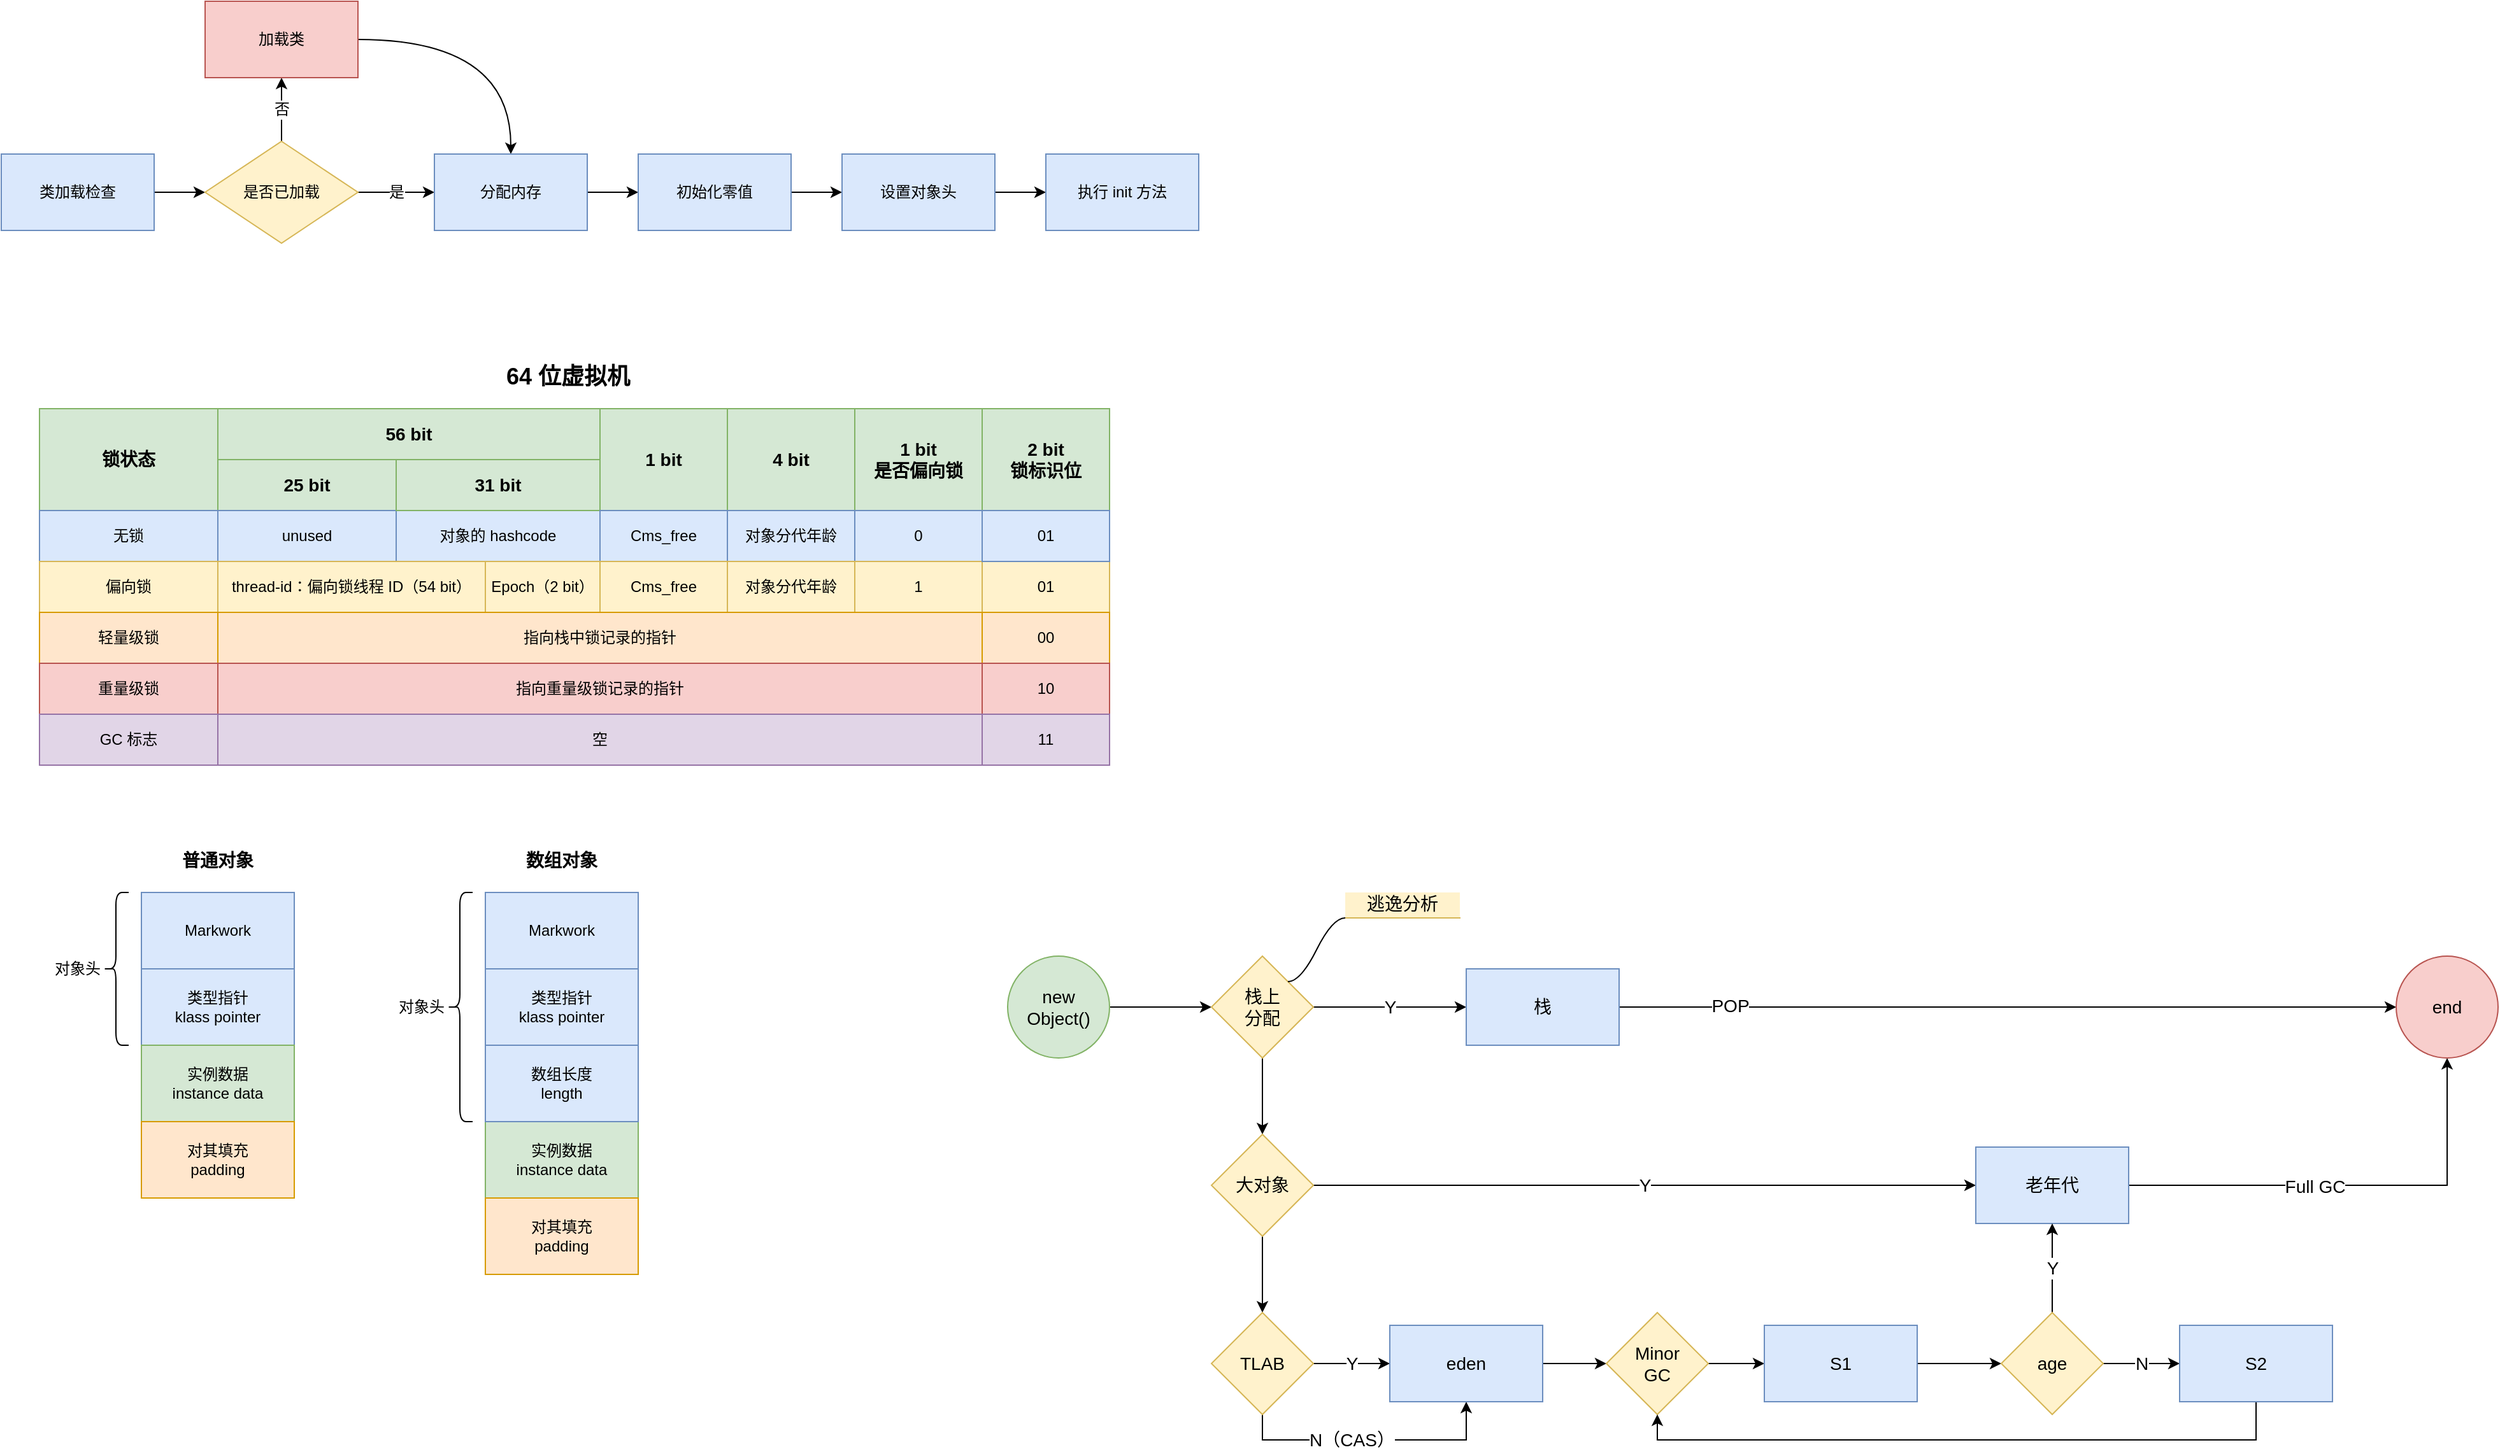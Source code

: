 <mxfile version="18.2.0" type="github">
  <diagram id="7as-Vb51-ltIc20VUpxE" name="Page-1">
    <mxGraphModel dx="1318" dy="820" grid="1" gridSize="10" guides="1" tooltips="1" connect="1" arrows="0" fold="1" page="1" pageScale="1" pageWidth="827" pageHeight="1169" math="0" shadow="0">
      <root>
        <mxCell id="0" />
        <mxCell id="1" parent="0" />
        <mxCell id="bJXHiUYmD_q4S1b0u6GX-5" value="" style="edgeStyle=orthogonalEdgeStyle;curved=1;rounded=0;orthogonalLoop=1;jettySize=auto;html=1;fontSize=12;fontColor=#000000;" edge="1" parent="1" source="bJXHiUYmD_q4S1b0u6GX-1" target="bJXHiUYmD_q4S1b0u6GX-4">
          <mxGeometry relative="1" as="geometry" />
        </mxCell>
        <mxCell id="bJXHiUYmD_q4S1b0u6GX-1" value="类加载检查" style="rounded=0;whiteSpace=wrap;html=1;shadow=0;labelBackgroundColor=none;fontSize=12;fillColor=#dae8fc;strokeColor=#6c8ebf;" vertex="1" parent="1">
          <mxGeometry x="120" y="210" width="120" height="60" as="geometry" />
        </mxCell>
        <mxCell id="bJXHiUYmD_q4S1b0u6GX-7" value="否" style="edgeStyle=orthogonalEdgeStyle;curved=1;rounded=0;orthogonalLoop=1;jettySize=auto;html=1;fontSize=12;fontColor=#000000;" edge="1" parent="1" source="bJXHiUYmD_q4S1b0u6GX-4" target="bJXHiUYmD_q4S1b0u6GX-6">
          <mxGeometry relative="1" as="geometry" />
        </mxCell>
        <mxCell id="bJXHiUYmD_q4S1b0u6GX-9" value="是" style="edgeStyle=orthogonalEdgeStyle;curved=1;rounded=0;orthogonalLoop=1;jettySize=auto;html=1;fontSize=12;fontColor=#000000;" edge="1" parent="1" source="bJXHiUYmD_q4S1b0u6GX-4" target="bJXHiUYmD_q4S1b0u6GX-8">
          <mxGeometry relative="1" as="geometry" />
        </mxCell>
        <mxCell id="bJXHiUYmD_q4S1b0u6GX-4" value="是否已加载" style="rhombus;whiteSpace=wrap;html=1;rounded=0;shadow=0;labelBackgroundColor=none;fillColor=#fff2cc;strokeColor=#d6b656;" vertex="1" parent="1">
          <mxGeometry x="280" y="200" width="120" height="80" as="geometry" />
        </mxCell>
        <mxCell id="bJXHiUYmD_q4S1b0u6GX-10" style="edgeStyle=orthogonalEdgeStyle;curved=1;rounded=0;orthogonalLoop=1;jettySize=auto;html=1;exitX=1;exitY=0.5;exitDx=0;exitDy=0;entryX=0.5;entryY=0;entryDx=0;entryDy=0;fontSize=12;fontColor=#000000;" edge="1" parent="1" source="bJXHiUYmD_q4S1b0u6GX-6" target="bJXHiUYmD_q4S1b0u6GX-8">
          <mxGeometry relative="1" as="geometry" />
        </mxCell>
        <mxCell id="bJXHiUYmD_q4S1b0u6GX-6" value="加载类" style="whiteSpace=wrap;html=1;rounded=0;shadow=0;labelBackgroundColor=none;fillColor=#f8cecc;strokeColor=#b85450;" vertex="1" parent="1">
          <mxGeometry x="280" y="90" width="120" height="60" as="geometry" />
        </mxCell>
        <mxCell id="bJXHiUYmD_q4S1b0u6GX-12" value="" style="edgeStyle=orthogonalEdgeStyle;curved=1;rounded=0;orthogonalLoop=1;jettySize=auto;html=1;fontSize=12;fontColor=#000000;" edge="1" parent="1" source="bJXHiUYmD_q4S1b0u6GX-8" target="bJXHiUYmD_q4S1b0u6GX-11">
          <mxGeometry relative="1" as="geometry" />
        </mxCell>
        <mxCell id="bJXHiUYmD_q4S1b0u6GX-8" value="分配内存" style="whiteSpace=wrap;html=1;rounded=0;shadow=0;labelBackgroundColor=none;fillColor=#dae8fc;strokeColor=#6c8ebf;" vertex="1" parent="1">
          <mxGeometry x="460" y="210" width="120" height="60" as="geometry" />
        </mxCell>
        <mxCell id="bJXHiUYmD_q4S1b0u6GX-14" value="" style="edgeStyle=orthogonalEdgeStyle;curved=1;rounded=0;orthogonalLoop=1;jettySize=auto;html=1;fontSize=12;fontColor=#000000;" edge="1" parent="1" source="bJXHiUYmD_q4S1b0u6GX-11" target="bJXHiUYmD_q4S1b0u6GX-13">
          <mxGeometry relative="1" as="geometry" />
        </mxCell>
        <mxCell id="bJXHiUYmD_q4S1b0u6GX-11" value="初始化零值" style="whiteSpace=wrap;html=1;rounded=0;shadow=0;labelBackgroundColor=none;fillColor=#dae8fc;strokeColor=#6c8ebf;" vertex="1" parent="1">
          <mxGeometry x="620" y="210" width="120" height="60" as="geometry" />
        </mxCell>
        <mxCell id="bJXHiUYmD_q4S1b0u6GX-16" value="" style="edgeStyle=orthogonalEdgeStyle;curved=1;rounded=0;orthogonalLoop=1;jettySize=auto;html=1;fontSize=12;fontColor=#000000;" edge="1" parent="1" source="bJXHiUYmD_q4S1b0u6GX-13" target="bJXHiUYmD_q4S1b0u6GX-15">
          <mxGeometry relative="1" as="geometry" />
        </mxCell>
        <mxCell id="bJXHiUYmD_q4S1b0u6GX-13" value="设置对象头" style="whiteSpace=wrap;html=1;rounded=0;shadow=0;labelBackgroundColor=none;fillColor=#dae8fc;strokeColor=#6c8ebf;" vertex="1" parent="1">
          <mxGeometry x="780" y="210" width="120" height="60" as="geometry" />
        </mxCell>
        <mxCell id="bJXHiUYmD_q4S1b0u6GX-15" value="执行 init 方法" style="whiteSpace=wrap;html=1;rounded=0;shadow=0;labelBackgroundColor=none;fillColor=#dae8fc;strokeColor=#6c8ebf;" vertex="1" parent="1">
          <mxGeometry x="940" y="210" width="120" height="60" as="geometry" />
        </mxCell>
        <mxCell id="bJXHiUYmD_q4S1b0u6GX-81" value="" style="group" vertex="1" connectable="0" parent="1">
          <mxGeometry x="150" y="370" width="840" height="320" as="geometry" />
        </mxCell>
        <mxCell id="bJXHiUYmD_q4S1b0u6GX-30" value="锁状态" style="rounded=0;whiteSpace=wrap;html=1;shadow=0;labelBackgroundColor=none;fontSize=14;fillColor=#d5e8d4;strokeColor=#82b366;fontStyle=1" vertex="1" parent="bJXHiUYmD_q4S1b0u6GX-81">
          <mxGeometry y="40" width="140" height="80" as="geometry" />
        </mxCell>
        <mxCell id="bJXHiUYmD_q4S1b0u6GX-31" value="56 bit" style="rounded=0;whiteSpace=wrap;html=1;shadow=0;labelBackgroundColor=none;fontSize=14;fillColor=#d5e8d4;strokeColor=#82b366;fontStyle=1" vertex="1" parent="bJXHiUYmD_q4S1b0u6GX-81">
          <mxGeometry x="140" y="40" width="300" height="40" as="geometry" />
        </mxCell>
        <mxCell id="bJXHiUYmD_q4S1b0u6GX-32" value="25 bit" style="rounded=0;whiteSpace=wrap;html=1;shadow=0;labelBackgroundColor=none;fontSize=14;fillColor=#d5e8d4;strokeColor=#82b366;fontStyle=1" vertex="1" parent="bJXHiUYmD_q4S1b0u6GX-81">
          <mxGeometry x="140" y="80" width="140" height="40" as="geometry" />
        </mxCell>
        <mxCell id="bJXHiUYmD_q4S1b0u6GX-33" value="无锁" style="rounded=0;whiteSpace=wrap;html=1;shadow=0;labelBackgroundColor=none;fontSize=12;fillColor=#dae8fc;strokeColor=#6c8ebf;" vertex="1" parent="bJXHiUYmD_q4S1b0u6GX-81">
          <mxGeometry y="120" width="140" height="40" as="geometry" />
        </mxCell>
        <mxCell id="bJXHiUYmD_q4S1b0u6GX-34" value="unused" style="rounded=0;whiteSpace=wrap;html=1;shadow=0;labelBackgroundColor=none;fontSize=12;fillColor=#dae8fc;strokeColor=#6c8ebf;" vertex="1" parent="bJXHiUYmD_q4S1b0u6GX-81">
          <mxGeometry x="140" y="120" width="140" height="40" as="geometry" />
        </mxCell>
        <mxCell id="bJXHiUYmD_q4S1b0u6GX-35" value="对象的 hashcode" style="rounded=0;whiteSpace=wrap;html=1;shadow=0;labelBackgroundColor=none;fontSize=12;fillColor=#dae8fc;strokeColor=#6c8ebf;" vertex="1" parent="bJXHiUYmD_q4S1b0u6GX-81">
          <mxGeometry x="280" y="120" width="160" height="40" as="geometry" />
        </mxCell>
        <mxCell id="bJXHiUYmD_q4S1b0u6GX-36" value="偏向锁" style="rounded=0;whiteSpace=wrap;html=1;shadow=0;labelBackgroundColor=none;fontSize=12;fillColor=#fff2cc;strokeColor=#d6b656;" vertex="1" parent="bJXHiUYmD_q4S1b0u6GX-81">
          <mxGeometry y="160" width="140" height="40" as="geometry" />
        </mxCell>
        <mxCell id="bJXHiUYmD_q4S1b0u6GX-37" value="thread-id：偏向锁线程 ID（54 bit）" style="rounded=0;whiteSpace=wrap;html=1;shadow=0;labelBackgroundColor=none;fontSize=12;fillColor=#fff2cc;strokeColor=#d6b656;" vertex="1" parent="bJXHiUYmD_q4S1b0u6GX-81">
          <mxGeometry x="140" y="160" width="210" height="40" as="geometry" />
        </mxCell>
        <mxCell id="bJXHiUYmD_q4S1b0u6GX-38" value="Epoch（2 bit）" style="rounded=0;whiteSpace=wrap;html=1;shadow=0;labelBackgroundColor=none;fontSize=12;fillColor=#fff2cc;strokeColor=#d6b656;" vertex="1" parent="bJXHiUYmD_q4S1b0u6GX-81">
          <mxGeometry x="350" y="160" width="90" height="40" as="geometry" />
        </mxCell>
        <mxCell id="bJXHiUYmD_q4S1b0u6GX-39" value="31 bit" style="rounded=0;whiteSpace=wrap;html=1;shadow=0;labelBackgroundColor=none;fontSize=14;fillColor=#d5e8d4;strokeColor=#82b366;fontStyle=1" vertex="1" parent="bJXHiUYmD_q4S1b0u6GX-81">
          <mxGeometry x="280" y="80" width="160" height="40" as="geometry" />
        </mxCell>
        <mxCell id="bJXHiUYmD_q4S1b0u6GX-40" value="1 bit" style="rounded=0;whiteSpace=wrap;html=1;shadow=0;labelBackgroundColor=none;fontSize=14;fillColor=#d5e8d4;strokeColor=#82b366;fontStyle=1" vertex="1" parent="bJXHiUYmD_q4S1b0u6GX-81">
          <mxGeometry x="440" y="40" width="100" height="80" as="geometry" />
        </mxCell>
        <mxCell id="bJXHiUYmD_q4S1b0u6GX-41" value="Cms_free" style="rounded=0;whiteSpace=wrap;html=1;shadow=0;labelBackgroundColor=none;fontSize=12;fillColor=#dae8fc;strokeColor=#6c8ebf;" vertex="1" parent="bJXHiUYmD_q4S1b0u6GX-81">
          <mxGeometry x="440" y="120" width="100" height="40" as="geometry" />
        </mxCell>
        <mxCell id="bJXHiUYmD_q4S1b0u6GX-42" value="Cms_free" style="rounded=0;whiteSpace=wrap;html=1;shadow=0;labelBackgroundColor=none;fontSize=12;fillColor=#fff2cc;strokeColor=#d6b656;" vertex="1" parent="bJXHiUYmD_q4S1b0u6GX-81">
          <mxGeometry x="440" y="160" width="100" height="40" as="geometry" />
        </mxCell>
        <mxCell id="bJXHiUYmD_q4S1b0u6GX-43" value="4 bit" style="rounded=0;whiteSpace=wrap;html=1;shadow=0;labelBackgroundColor=none;fontSize=14;fillColor=#d5e8d4;strokeColor=#82b366;fontStyle=1" vertex="1" parent="bJXHiUYmD_q4S1b0u6GX-81">
          <mxGeometry x="540" y="40" width="100" height="80" as="geometry" />
        </mxCell>
        <mxCell id="bJXHiUYmD_q4S1b0u6GX-44" value="对象分代年龄" style="rounded=0;whiteSpace=wrap;html=1;shadow=0;labelBackgroundColor=none;fontSize=12;fillColor=#dae8fc;strokeColor=#6c8ebf;" vertex="1" parent="bJXHiUYmD_q4S1b0u6GX-81">
          <mxGeometry x="540" y="120" width="100" height="40" as="geometry" />
        </mxCell>
        <mxCell id="bJXHiUYmD_q4S1b0u6GX-45" value="对象分代年龄" style="rounded=0;whiteSpace=wrap;html=1;shadow=0;labelBackgroundColor=none;fontSize=12;fillColor=#fff2cc;strokeColor=#d6b656;" vertex="1" parent="bJXHiUYmD_q4S1b0u6GX-81">
          <mxGeometry x="540" y="160" width="100" height="40" as="geometry" />
        </mxCell>
        <mxCell id="bJXHiUYmD_q4S1b0u6GX-46" value="1 bit&lt;br style=&quot;font-size: 14px;&quot;&gt;是否偏向锁" style="rounded=0;whiteSpace=wrap;html=1;shadow=0;labelBackgroundColor=none;fontSize=14;fillColor=#d5e8d4;strokeColor=#82b366;fontStyle=1" vertex="1" parent="bJXHiUYmD_q4S1b0u6GX-81">
          <mxGeometry x="640" y="40" width="100" height="80" as="geometry" />
        </mxCell>
        <mxCell id="bJXHiUYmD_q4S1b0u6GX-47" value="2 bit&lt;br style=&quot;font-size: 14px;&quot;&gt;锁标识位" style="rounded=0;whiteSpace=wrap;html=1;shadow=0;labelBackgroundColor=none;fontSize=14;fillColor=#d5e8d4;strokeColor=#82b366;fontStyle=1" vertex="1" parent="bJXHiUYmD_q4S1b0u6GX-81">
          <mxGeometry x="740" y="40" width="100" height="80" as="geometry" />
        </mxCell>
        <mxCell id="bJXHiUYmD_q4S1b0u6GX-48" value="0" style="rounded=0;whiteSpace=wrap;html=1;shadow=0;labelBackgroundColor=none;fontSize=12;fillColor=#dae8fc;strokeColor=#6c8ebf;" vertex="1" parent="bJXHiUYmD_q4S1b0u6GX-81">
          <mxGeometry x="640" y="120" width="100" height="40" as="geometry" />
        </mxCell>
        <mxCell id="bJXHiUYmD_q4S1b0u6GX-49" value="1" style="rounded=0;whiteSpace=wrap;html=1;shadow=0;labelBackgroundColor=none;fontSize=12;fillColor=#fff2cc;strokeColor=#d6b656;" vertex="1" parent="bJXHiUYmD_q4S1b0u6GX-81">
          <mxGeometry x="640" y="160" width="100" height="40" as="geometry" />
        </mxCell>
        <mxCell id="bJXHiUYmD_q4S1b0u6GX-50" value="01" style="rounded=0;whiteSpace=wrap;html=1;shadow=0;labelBackgroundColor=none;fontSize=12;fillColor=#fff2cc;strokeColor=#d6b656;" vertex="1" parent="bJXHiUYmD_q4S1b0u6GX-81">
          <mxGeometry x="740" y="160" width="100" height="40" as="geometry" />
        </mxCell>
        <mxCell id="bJXHiUYmD_q4S1b0u6GX-51" value="01" style="rounded=0;whiteSpace=wrap;html=1;shadow=0;labelBackgroundColor=none;fontSize=12;fillColor=#dae8fc;strokeColor=#6c8ebf;" vertex="1" parent="bJXHiUYmD_q4S1b0u6GX-81">
          <mxGeometry x="740" y="120" width="100" height="40" as="geometry" />
        </mxCell>
        <mxCell id="bJXHiUYmD_q4S1b0u6GX-52" value="轻量级锁" style="rounded=0;whiteSpace=wrap;html=1;shadow=0;labelBackgroundColor=none;fontSize=12;fillColor=#ffe6cc;strokeColor=#d79b00;" vertex="1" parent="bJXHiUYmD_q4S1b0u6GX-81">
          <mxGeometry y="200" width="140" height="40" as="geometry" />
        </mxCell>
        <mxCell id="bJXHiUYmD_q4S1b0u6GX-53" value="指向栈中锁记录的指针" style="rounded=0;whiteSpace=wrap;html=1;shadow=0;labelBackgroundColor=none;fontSize=12;fillColor=#ffe6cc;strokeColor=#d79b00;" vertex="1" parent="bJXHiUYmD_q4S1b0u6GX-81">
          <mxGeometry x="140" y="200" width="600" height="40" as="geometry" />
        </mxCell>
        <mxCell id="bJXHiUYmD_q4S1b0u6GX-54" value="00" style="rounded=0;whiteSpace=wrap;html=1;shadow=0;labelBackgroundColor=none;fontSize=12;fillColor=#ffe6cc;strokeColor=#d79b00;" vertex="1" parent="bJXHiUYmD_q4S1b0u6GX-81">
          <mxGeometry x="740" y="200" width="100" height="40" as="geometry" />
        </mxCell>
        <mxCell id="bJXHiUYmD_q4S1b0u6GX-55" value="重量级锁" style="rounded=0;whiteSpace=wrap;html=1;shadow=0;labelBackgroundColor=none;fontSize=12;fillColor=#f8cecc;strokeColor=#b85450;" vertex="1" parent="bJXHiUYmD_q4S1b0u6GX-81">
          <mxGeometry y="240" width="140" height="40" as="geometry" />
        </mxCell>
        <mxCell id="bJXHiUYmD_q4S1b0u6GX-56" value="指向重量级锁记录的指针" style="rounded=0;whiteSpace=wrap;html=1;shadow=0;labelBackgroundColor=none;fontSize=12;fillColor=#f8cecc;strokeColor=#b85450;" vertex="1" parent="bJXHiUYmD_q4S1b0u6GX-81">
          <mxGeometry x="140" y="240" width="600" height="40" as="geometry" />
        </mxCell>
        <mxCell id="bJXHiUYmD_q4S1b0u6GX-57" value="10" style="rounded=0;whiteSpace=wrap;html=1;shadow=0;labelBackgroundColor=none;fontSize=12;fillColor=#f8cecc;strokeColor=#b85450;" vertex="1" parent="bJXHiUYmD_q4S1b0u6GX-81">
          <mxGeometry x="740" y="240" width="100" height="40" as="geometry" />
        </mxCell>
        <mxCell id="bJXHiUYmD_q4S1b0u6GX-60" value="GC 标志" style="rounded=0;whiteSpace=wrap;html=1;shadow=0;labelBackgroundColor=none;fontSize=12;fillColor=#e1d5e7;strokeColor=#9673a6;" vertex="1" parent="bJXHiUYmD_q4S1b0u6GX-81">
          <mxGeometry y="280" width="140" height="40" as="geometry" />
        </mxCell>
        <mxCell id="bJXHiUYmD_q4S1b0u6GX-61" value="空" style="rounded=0;whiteSpace=wrap;html=1;shadow=0;labelBackgroundColor=none;fontSize=12;fillColor=#e1d5e7;strokeColor=#9673a6;" vertex="1" parent="bJXHiUYmD_q4S1b0u6GX-81">
          <mxGeometry x="140" y="280" width="600" height="40" as="geometry" />
        </mxCell>
        <mxCell id="bJXHiUYmD_q4S1b0u6GX-62" value="11" style="rounded=0;whiteSpace=wrap;html=1;shadow=0;labelBackgroundColor=none;fontSize=12;fillColor=#e1d5e7;strokeColor=#9673a6;" vertex="1" parent="bJXHiUYmD_q4S1b0u6GX-81">
          <mxGeometry x="740" y="280" width="100" height="40" as="geometry" />
        </mxCell>
        <mxCell id="bJXHiUYmD_q4S1b0u6GX-63" value="64 位虚拟机" style="text;html=1;strokeColor=none;fillColor=none;align=center;verticalAlign=middle;whiteSpace=wrap;rounded=0;shadow=0;labelBackgroundColor=none;fontSize=18;fontColor=#000000;fontStyle=1" vertex="1" parent="bJXHiUYmD_q4S1b0u6GX-81">
          <mxGeometry x="340" width="150" height="30" as="geometry" />
        </mxCell>
        <mxCell id="bJXHiUYmD_q4S1b0u6GX-83" value="" style="group" vertex="1" connectable="0" parent="1">
          <mxGeometry x="150" y="750" width="470" height="340" as="geometry" />
        </mxCell>
        <mxCell id="bJXHiUYmD_q4S1b0u6GX-64" value="Markwork" style="rounded=0;whiteSpace=wrap;html=1;shadow=0;labelBackgroundColor=none;fontSize=12;fillColor=#dae8fc;strokeColor=#6c8ebf;" vertex="1" parent="bJXHiUYmD_q4S1b0u6GX-83">
          <mxGeometry x="80" y="40" width="120" height="60" as="geometry" />
        </mxCell>
        <mxCell id="bJXHiUYmD_q4S1b0u6GX-65" value="类型指针&lt;br&gt;klass pointer" style="rounded=0;whiteSpace=wrap;html=1;shadow=0;labelBackgroundColor=none;fontSize=12;fillColor=#dae8fc;strokeColor=#6c8ebf;" vertex="1" parent="bJXHiUYmD_q4S1b0u6GX-83">
          <mxGeometry x="80" y="100" width="120" height="60" as="geometry" />
        </mxCell>
        <mxCell id="bJXHiUYmD_q4S1b0u6GX-66" value="实例数据&lt;br&gt;instance data" style="rounded=0;whiteSpace=wrap;html=1;shadow=0;labelBackgroundColor=none;fontSize=12;fillColor=#d5e8d4;strokeColor=#82b366;" vertex="1" parent="bJXHiUYmD_q4S1b0u6GX-83">
          <mxGeometry x="80" y="160" width="120" height="60" as="geometry" />
        </mxCell>
        <mxCell id="bJXHiUYmD_q4S1b0u6GX-67" value="对其填充&lt;br&gt;padding" style="rounded=0;whiteSpace=wrap;html=1;shadow=0;labelBackgroundColor=none;fontSize=12;fillColor=#ffe6cc;strokeColor=#d79b00;" vertex="1" parent="bJXHiUYmD_q4S1b0u6GX-83">
          <mxGeometry x="80" y="220" width="120" height="60" as="geometry" />
        </mxCell>
        <mxCell id="bJXHiUYmD_q4S1b0u6GX-68" value="普通对象" style="text;html=1;strokeColor=none;fillColor=none;align=center;verticalAlign=middle;whiteSpace=wrap;rounded=0;shadow=0;labelBackgroundColor=none;fontSize=14;fontColor=#000000;fontStyle=1" vertex="1" parent="bJXHiUYmD_q4S1b0u6GX-83">
          <mxGeometry x="110" width="60" height="30" as="geometry" />
        </mxCell>
        <mxCell id="bJXHiUYmD_q4S1b0u6GX-75" value="" style="shape=curlyBracket;whiteSpace=wrap;html=1;rounded=1;shadow=0;labelBackgroundColor=none;fontSize=12;fontColor=#000000;fillColor=default;gradientColor=none;" vertex="1" parent="bJXHiUYmD_q4S1b0u6GX-83">
          <mxGeometry x="50" y="40" width="20" height="120" as="geometry" />
        </mxCell>
        <mxCell id="bJXHiUYmD_q4S1b0u6GX-76" value="对象头" style="text;html=1;strokeColor=none;fillColor=none;align=center;verticalAlign=middle;whiteSpace=wrap;rounded=0;shadow=0;labelBackgroundColor=none;fontSize=12;fontColor=#000000;" vertex="1" parent="bJXHiUYmD_q4S1b0u6GX-83">
          <mxGeometry y="85" width="60" height="30" as="geometry" />
        </mxCell>
        <mxCell id="bJXHiUYmD_q4S1b0u6GX-78" value="对象头" style="text;html=1;strokeColor=none;fillColor=none;align=center;verticalAlign=middle;whiteSpace=wrap;rounded=0;shadow=0;labelBackgroundColor=none;fontSize=12;fontColor=#000000;" vertex="1" parent="bJXHiUYmD_q4S1b0u6GX-83">
          <mxGeometry x="270" y="115" width="60" height="30" as="geometry" />
        </mxCell>
        <mxCell id="bJXHiUYmD_q4S1b0u6GX-80" value="" style="group" vertex="1" connectable="0" parent="bJXHiUYmD_q4S1b0u6GX-83">
          <mxGeometry x="320" width="150" height="340" as="geometry" />
        </mxCell>
        <mxCell id="bJXHiUYmD_q4S1b0u6GX-69" value="Markwork" style="rounded=0;whiteSpace=wrap;html=1;shadow=0;labelBackgroundColor=none;fontSize=12;fillColor=#dae8fc;strokeColor=#6c8ebf;" vertex="1" parent="bJXHiUYmD_q4S1b0u6GX-80">
          <mxGeometry x="30" y="40" width="120" height="60" as="geometry" />
        </mxCell>
        <mxCell id="bJXHiUYmD_q4S1b0u6GX-70" value="类型指针&lt;br&gt;klass pointer" style="rounded=0;whiteSpace=wrap;html=1;shadow=0;labelBackgroundColor=none;fontSize=12;fillColor=#dae8fc;strokeColor=#6c8ebf;" vertex="1" parent="bJXHiUYmD_q4S1b0u6GX-80">
          <mxGeometry x="30" y="100" width="120" height="60" as="geometry" />
        </mxCell>
        <mxCell id="bJXHiUYmD_q4S1b0u6GX-71" value="实例数据&lt;br&gt;instance data" style="rounded=0;whiteSpace=wrap;html=1;shadow=0;labelBackgroundColor=none;fontSize=12;fillColor=#d5e8d4;strokeColor=#82b366;" vertex="1" parent="bJXHiUYmD_q4S1b0u6GX-80">
          <mxGeometry x="30" y="220" width="120" height="60" as="geometry" />
        </mxCell>
        <mxCell id="bJXHiUYmD_q4S1b0u6GX-72" value="对其填充&lt;br&gt;padding" style="rounded=0;whiteSpace=wrap;html=1;shadow=0;labelBackgroundColor=none;fontSize=12;fillColor=#ffe6cc;strokeColor=#d79b00;" vertex="1" parent="bJXHiUYmD_q4S1b0u6GX-80">
          <mxGeometry x="30" y="280" width="120" height="60" as="geometry" />
        </mxCell>
        <mxCell id="bJXHiUYmD_q4S1b0u6GX-73" value="数组对象" style="text;html=1;strokeColor=none;fillColor=none;align=center;verticalAlign=middle;whiteSpace=wrap;rounded=0;shadow=0;labelBackgroundColor=none;fontSize=14;fontColor=#000000;fontStyle=1" vertex="1" parent="bJXHiUYmD_q4S1b0u6GX-80">
          <mxGeometry x="60" width="60" height="30" as="geometry" />
        </mxCell>
        <mxCell id="bJXHiUYmD_q4S1b0u6GX-74" value="数组长度&lt;br&gt;length" style="rounded=0;whiteSpace=wrap;html=1;shadow=0;labelBackgroundColor=none;fontSize=12;fillColor=#dae8fc;strokeColor=#6c8ebf;" vertex="1" parent="bJXHiUYmD_q4S1b0u6GX-80">
          <mxGeometry x="30" y="160" width="120" height="60" as="geometry" />
        </mxCell>
        <mxCell id="bJXHiUYmD_q4S1b0u6GX-77" value="" style="shape=curlyBracket;whiteSpace=wrap;html=1;rounded=1;shadow=0;labelBackgroundColor=none;fontSize=12;fontColor=#000000;fillColor=default;gradientColor=none;" vertex="1" parent="bJXHiUYmD_q4S1b0u6GX-80">
          <mxGeometry y="40" width="20" height="180" as="geometry" />
        </mxCell>
        <mxCell id="bJXHiUYmD_q4S1b0u6GX-86" style="edgeStyle=orthogonalEdgeStyle;curved=1;rounded=0;orthogonalLoop=1;jettySize=auto;html=1;exitX=1;exitY=0.5;exitDx=0;exitDy=0;fontSize=14;fontColor=#000000;" edge="1" parent="1" source="bJXHiUYmD_q4S1b0u6GX-84" target="bJXHiUYmD_q4S1b0u6GX-85">
          <mxGeometry relative="1" as="geometry" />
        </mxCell>
        <mxCell id="bJXHiUYmD_q4S1b0u6GX-84" value="new Object()" style="ellipse;whiteSpace=wrap;html=1;aspect=fixed;shadow=0;labelBackgroundColor=none;fontSize=14;fillColor=#d5e8d4;strokeColor=#82b366;" vertex="1" parent="1">
          <mxGeometry x="910" y="840" width="80" height="80" as="geometry" />
        </mxCell>
        <mxCell id="bJXHiUYmD_q4S1b0u6GX-88" value="Y" style="edgeStyle=orthogonalEdgeStyle;curved=1;rounded=0;orthogonalLoop=1;jettySize=auto;html=1;exitX=1;exitY=0.5;exitDx=0;exitDy=0;fontSize=14;fontColor=#000000;" edge="1" parent="1" source="bJXHiUYmD_q4S1b0u6GX-85" target="bJXHiUYmD_q4S1b0u6GX-87">
          <mxGeometry relative="1" as="geometry" />
        </mxCell>
        <mxCell id="bJXHiUYmD_q4S1b0u6GX-91" style="edgeStyle=orthogonalEdgeStyle;curved=1;rounded=0;orthogonalLoop=1;jettySize=auto;html=1;exitX=0.5;exitY=1;exitDx=0;exitDy=0;fontSize=14;fontColor=#000000;" edge="1" parent="1" source="bJXHiUYmD_q4S1b0u6GX-85" target="bJXHiUYmD_q4S1b0u6GX-90">
          <mxGeometry relative="1" as="geometry" />
        </mxCell>
        <mxCell id="bJXHiUYmD_q4S1b0u6GX-85" value="栈上&lt;br&gt;分配" style="rhombus;whiteSpace=wrap;html=1;shadow=0;labelBackgroundColor=none;fontSize=14;fillColor=#fff2cc;strokeColor=#d6b656;" vertex="1" parent="1">
          <mxGeometry x="1070" y="840" width="80" height="80" as="geometry" />
        </mxCell>
        <mxCell id="bJXHiUYmD_q4S1b0u6GX-118" style="edgeStyle=orthogonalEdgeStyle;rounded=0;orthogonalLoop=1;jettySize=auto;html=1;exitX=1;exitY=0.5;exitDx=0;exitDy=0;fontSize=14;fontColor=#000000;" edge="1" parent="1" source="bJXHiUYmD_q4S1b0u6GX-87" target="bJXHiUYmD_q4S1b0u6GX-114">
          <mxGeometry relative="1" as="geometry" />
        </mxCell>
        <mxCell id="bJXHiUYmD_q4S1b0u6GX-119" value="POP" style="edgeLabel;html=1;align=center;verticalAlign=middle;resizable=0;points=[];fontSize=14;fontColor=#000000;" vertex="1" connectable="0" parent="bJXHiUYmD_q4S1b0u6GX-118">
          <mxGeometry x="-0.714" y="-3" relative="1" as="geometry">
            <mxPoint y="-4" as="offset" />
          </mxGeometry>
        </mxCell>
        <mxCell id="bJXHiUYmD_q4S1b0u6GX-87" value="栈" style="rounded=0;whiteSpace=wrap;html=1;shadow=0;labelBackgroundColor=none;fontSize=14;fillColor=#dae8fc;strokeColor=#6c8ebf;" vertex="1" parent="1">
          <mxGeometry x="1270" y="850" width="120" height="60" as="geometry" />
        </mxCell>
        <mxCell id="bJXHiUYmD_q4S1b0u6GX-93" value="Y" style="edgeStyle=orthogonalEdgeStyle;curved=1;rounded=0;orthogonalLoop=1;jettySize=auto;html=1;exitX=1;exitY=0.5;exitDx=0;exitDy=0;entryX=0;entryY=0.5;entryDx=0;entryDy=0;fontSize=14;fontColor=#000000;" edge="1" parent="1" source="bJXHiUYmD_q4S1b0u6GX-90" target="bJXHiUYmD_q4S1b0u6GX-92">
          <mxGeometry relative="1" as="geometry" />
        </mxCell>
        <mxCell id="bJXHiUYmD_q4S1b0u6GX-95" style="edgeStyle=orthogonalEdgeStyle;curved=1;rounded=0;orthogonalLoop=1;jettySize=auto;html=1;exitX=0.5;exitY=1;exitDx=0;exitDy=0;fontSize=14;fontColor=#000000;" edge="1" parent="1" source="bJXHiUYmD_q4S1b0u6GX-90" target="bJXHiUYmD_q4S1b0u6GX-94">
          <mxGeometry relative="1" as="geometry" />
        </mxCell>
        <mxCell id="bJXHiUYmD_q4S1b0u6GX-90" value="大对象" style="rhombus;whiteSpace=wrap;html=1;shadow=0;labelBackgroundColor=none;fontSize=14;fillColor=#fff2cc;strokeColor=#d6b656;" vertex="1" parent="1">
          <mxGeometry x="1070" y="980" width="80" height="80" as="geometry" />
        </mxCell>
        <mxCell id="bJXHiUYmD_q4S1b0u6GX-116" style="edgeStyle=orthogonalEdgeStyle;rounded=0;orthogonalLoop=1;jettySize=auto;html=1;exitX=1;exitY=0.5;exitDx=0;exitDy=0;entryX=0.5;entryY=1;entryDx=0;entryDy=0;fontSize=14;fontColor=#000000;" edge="1" parent="1" source="bJXHiUYmD_q4S1b0u6GX-92" target="bJXHiUYmD_q4S1b0u6GX-114">
          <mxGeometry relative="1" as="geometry" />
        </mxCell>
        <mxCell id="bJXHiUYmD_q4S1b0u6GX-117" value="Full GC" style="edgeLabel;html=1;align=center;verticalAlign=middle;resizable=0;points=[];fontSize=14;fontColor=#000000;" vertex="1" connectable="0" parent="bJXHiUYmD_q4S1b0u6GX-116">
          <mxGeometry x="-0.17" y="-1" relative="1" as="geometry">
            <mxPoint as="offset" />
          </mxGeometry>
        </mxCell>
        <mxCell id="bJXHiUYmD_q4S1b0u6GX-92" value="老年代" style="rounded=0;whiteSpace=wrap;html=1;shadow=0;labelBackgroundColor=none;fontSize=14;fillColor=#dae8fc;strokeColor=#6c8ebf;" vertex="1" parent="1">
          <mxGeometry x="1670" y="990" width="120" height="60" as="geometry" />
        </mxCell>
        <mxCell id="bJXHiUYmD_q4S1b0u6GX-97" value="Y" style="edgeStyle=orthogonalEdgeStyle;curved=1;rounded=0;orthogonalLoop=1;jettySize=auto;html=1;exitX=1;exitY=0.5;exitDx=0;exitDy=0;fontSize=14;fontColor=#000000;" edge="1" parent="1" source="bJXHiUYmD_q4S1b0u6GX-94" target="bJXHiUYmD_q4S1b0u6GX-96">
          <mxGeometry relative="1" as="geometry" />
        </mxCell>
        <mxCell id="bJXHiUYmD_q4S1b0u6GX-98" value="N（CAS）" style="rounded=0;orthogonalLoop=1;jettySize=auto;html=1;exitX=0.5;exitY=1;exitDx=0;exitDy=0;entryX=0.5;entryY=1;entryDx=0;entryDy=0;fontSize=14;fontColor=#000000;edgeStyle=orthogonalEdgeStyle;" edge="1" parent="1" source="bJXHiUYmD_q4S1b0u6GX-94" target="bJXHiUYmD_q4S1b0u6GX-96">
          <mxGeometry x="-0.143" relative="1" as="geometry">
            <mxPoint as="offset" />
          </mxGeometry>
        </mxCell>
        <mxCell id="bJXHiUYmD_q4S1b0u6GX-94" value="TLAB" style="rhombus;whiteSpace=wrap;html=1;shadow=0;labelBackgroundColor=none;fontSize=14;fillColor=#fff2cc;strokeColor=#d6b656;" vertex="1" parent="1">
          <mxGeometry x="1070" y="1120" width="80" height="80" as="geometry" />
        </mxCell>
        <mxCell id="bJXHiUYmD_q4S1b0u6GX-103" style="edgeStyle=orthogonalEdgeStyle;rounded=0;orthogonalLoop=1;jettySize=auto;html=1;exitX=1;exitY=0.5;exitDx=0;exitDy=0;fontSize=14;fontColor=#000000;" edge="1" parent="1" source="bJXHiUYmD_q4S1b0u6GX-96" target="bJXHiUYmD_q4S1b0u6GX-102">
          <mxGeometry relative="1" as="geometry" />
        </mxCell>
        <mxCell id="bJXHiUYmD_q4S1b0u6GX-96" value="eden" style="rounded=0;whiteSpace=wrap;html=1;shadow=0;labelBackgroundColor=none;fontSize=14;fillColor=#dae8fc;strokeColor=#6c8ebf;" vertex="1" parent="1">
          <mxGeometry x="1210" y="1130" width="120" height="60" as="geometry" />
        </mxCell>
        <mxCell id="bJXHiUYmD_q4S1b0u6GX-106" style="edgeStyle=orthogonalEdgeStyle;rounded=0;orthogonalLoop=1;jettySize=auto;html=1;exitX=1;exitY=0.5;exitDx=0;exitDy=0;entryX=0;entryY=0.5;entryDx=0;entryDy=0;fontSize=14;fontColor=#000000;" edge="1" parent="1" source="bJXHiUYmD_q4S1b0u6GX-102" target="bJXHiUYmD_q4S1b0u6GX-105">
          <mxGeometry relative="1" as="geometry" />
        </mxCell>
        <mxCell id="bJXHiUYmD_q4S1b0u6GX-102" value="Minor&lt;br&gt;GC" style="rhombus;whiteSpace=wrap;html=1;shadow=0;labelBackgroundColor=none;fontSize=14;fillColor=#fff2cc;strokeColor=#d6b656;" vertex="1" parent="1">
          <mxGeometry x="1380" y="1120" width="80" height="80" as="geometry" />
        </mxCell>
        <mxCell id="bJXHiUYmD_q4S1b0u6GX-108" style="edgeStyle=orthogonalEdgeStyle;rounded=0;orthogonalLoop=1;jettySize=auto;html=1;exitX=1;exitY=0.5;exitDx=0;exitDy=0;fontSize=14;fontColor=#000000;" edge="1" parent="1" source="bJXHiUYmD_q4S1b0u6GX-105" target="bJXHiUYmD_q4S1b0u6GX-107">
          <mxGeometry relative="1" as="geometry" />
        </mxCell>
        <mxCell id="bJXHiUYmD_q4S1b0u6GX-105" value="S1" style="rounded=0;whiteSpace=wrap;html=1;shadow=0;labelBackgroundColor=none;fontSize=14;fillColor=#dae8fc;strokeColor=#6c8ebf;" vertex="1" parent="1">
          <mxGeometry x="1504" y="1130" width="120" height="60" as="geometry" />
        </mxCell>
        <mxCell id="bJXHiUYmD_q4S1b0u6GX-110" value="N" style="edgeStyle=orthogonalEdgeStyle;rounded=0;orthogonalLoop=1;jettySize=auto;html=1;exitX=1;exitY=0.5;exitDx=0;exitDy=0;entryX=0;entryY=0.5;entryDx=0;entryDy=0;fontSize=14;fontColor=#000000;" edge="1" parent="1" source="bJXHiUYmD_q4S1b0u6GX-107" target="bJXHiUYmD_q4S1b0u6GX-109">
          <mxGeometry relative="1" as="geometry" />
        </mxCell>
        <mxCell id="bJXHiUYmD_q4S1b0u6GX-112" value="Y" style="edgeStyle=orthogonalEdgeStyle;rounded=0;orthogonalLoop=1;jettySize=auto;html=1;exitX=0.5;exitY=0;exitDx=0;exitDy=0;entryX=0.5;entryY=1;entryDx=0;entryDy=0;fontSize=14;fontColor=#000000;" edge="1" parent="1" source="bJXHiUYmD_q4S1b0u6GX-107" target="bJXHiUYmD_q4S1b0u6GX-92">
          <mxGeometry relative="1" as="geometry" />
        </mxCell>
        <mxCell id="bJXHiUYmD_q4S1b0u6GX-107" value="age" style="rhombus;whiteSpace=wrap;html=1;shadow=0;labelBackgroundColor=none;fontSize=14;fillColor=#fff2cc;strokeColor=#d6b656;" vertex="1" parent="1">
          <mxGeometry x="1690" y="1120" width="80" height="80" as="geometry" />
        </mxCell>
        <mxCell id="bJXHiUYmD_q4S1b0u6GX-111" style="edgeStyle=orthogonalEdgeStyle;rounded=0;orthogonalLoop=1;jettySize=auto;html=1;exitX=0.5;exitY=1;exitDx=0;exitDy=0;entryX=0.5;entryY=1;entryDx=0;entryDy=0;fontSize=14;fontColor=#000000;" edge="1" parent="1" source="bJXHiUYmD_q4S1b0u6GX-109" target="bJXHiUYmD_q4S1b0u6GX-102">
          <mxGeometry relative="1" as="geometry">
            <Array as="points">
              <mxPoint x="1890" y="1220" />
              <mxPoint x="1420" y="1220" />
            </Array>
          </mxGeometry>
        </mxCell>
        <mxCell id="bJXHiUYmD_q4S1b0u6GX-109" value="S2" style="rounded=0;whiteSpace=wrap;html=1;shadow=0;labelBackgroundColor=none;fontSize=14;fillColor=#dae8fc;strokeColor=#6c8ebf;" vertex="1" parent="1">
          <mxGeometry x="1830" y="1130" width="120" height="60" as="geometry" />
        </mxCell>
        <mxCell id="bJXHiUYmD_q4S1b0u6GX-114" value="end" style="ellipse;whiteSpace=wrap;html=1;aspect=fixed;shadow=0;labelBackgroundColor=none;fontSize=14;fillColor=#f8cecc;strokeColor=#b85450;" vertex="1" parent="1">
          <mxGeometry x="2000" y="840" width="80" height="80" as="geometry" />
        </mxCell>
        <mxCell id="bJXHiUYmD_q4S1b0u6GX-120" value="逃逸分析" style="whiteSpace=wrap;html=1;shape=partialRectangle;top=0;left=0;bottom=1;right=0;points=[[0,1],[1,1]];fillColor=#fff2cc;align=center;verticalAlign=bottom;routingCenterY=0.5;snapToPoint=1;recursiveResize=0;autosize=1;treeFolding=1;treeMoving=1;newEdgeStyle={&quot;edgeStyle&quot;:&quot;entityRelationEdgeStyle&quot;,&quot;startArrow&quot;:&quot;none&quot;,&quot;endArrow&quot;:&quot;none&quot;,&quot;segment&quot;:10,&quot;curved&quot;:1};shadow=0;labelBackgroundColor=none;fontSize=14;strokeColor=#d6b656;" vertex="1" parent="1">
          <mxGeometry x="1175" y="790" width="90" height="20" as="geometry" />
        </mxCell>
        <mxCell id="bJXHiUYmD_q4S1b0u6GX-121" value="" style="edgeStyle=entityRelationEdgeStyle;startArrow=none;endArrow=none;segment=10;curved=1;rounded=0;fontColor=#000000;fontSize=14;exitX=1;exitY=0;exitDx=0;exitDy=0;" edge="1" target="bJXHiUYmD_q4S1b0u6GX-120" parent="1" source="bJXHiUYmD_q4S1b0u6GX-85">
          <mxGeometry relative="1" as="geometry">
            <mxPoint x="1140.0" y="850" as="sourcePoint" />
          </mxGeometry>
        </mxCell>
      </root>
    </mxGraphModel>
  </diagram>
</mxfile>
